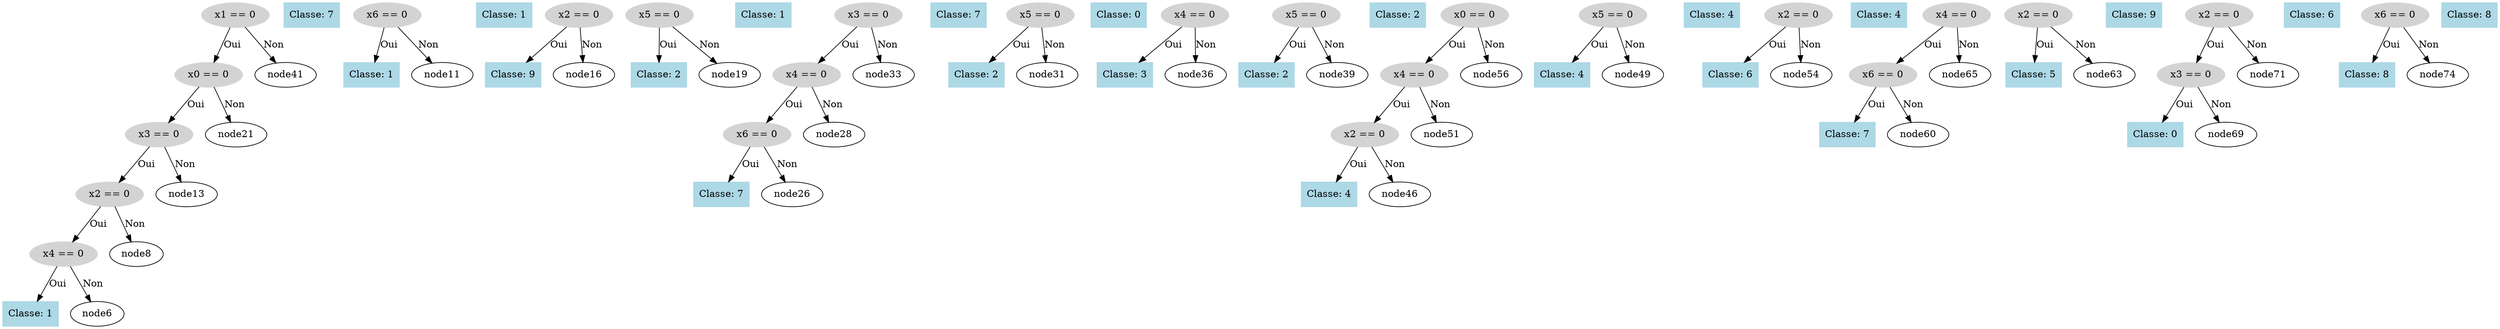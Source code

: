 digraph DecisionTree {
  node0 [label="x1 == 0", shape=ellipse, style=filled, color=lightgray];
  node0 -> node1 [label="Oui"];
  node1 [label="x0 == 0", shape=ellipse, style=filled, color=lightgray];
  node1 -> node2 [label="Oui"];
  node2 [label="x3 == 0", shape=ellipse, style=filled, color=lightgray];
  node2 -> node3 [label="Oui"];
  node3 [label="x2 == 0", shape=ellipse, style=filled, color=lightgray];
  node3 -> node4 [label="Oui"];
  node4 [label="x4 == 0", shape=ellipse, style=filled, color=lightgray];
  node4 -> node5 [label="Oui"];
  node5 [label="Classe: 1", shape=box, style=filled, color=lightblue];
  node4 -> node6 [label="Non"];
  node7 [label="Classe: 7", shape=box, style=filled, color=lightblue];
  node3 -> node8 [label="Non"];
  node9 [label="x6 == 0", shape=ellipse, style=filled, color=lightgray];
  node9 -> node10 [label="Oui"];
  node10 [label="Classe: 1", shape=box, style=filled, color=lightblue];
  node9 -> node11 [label="Non"];
  node12 [label="Classe: 1", shape=box, style=filled, color=lightblue];
  node2 -> node13 [label="Non"];
  node14 [label="x2 == 0", shape=ellipse, style=filled, color=lightgray];
  node14 -> node15 [label="Oui"];
  node15 [label="Classe: 9", shape=box, style=filled, color=lightblue];
  node14 -> node16 [label="Non"];
  node17 [label="x5 == 0", shape=ellipse, style=filled, color=lightgray];
  node17 -> node18 [label="Oui"];
  node18 [label="Classe: 2", shape=box, style=filled, color=lightblue];
  node17 -> node19 [label="Non"];
  node20 [label="Classe: 1", shape=box, style=filled, color=lightblue];
  node1 -> node21 [label="Non"];
  node22 [label="x3 == 0", shape=ellipse, style=filled, color=lightgray];
  node22 -> node23 [label="Oui"];
  node23 [label="x4 == 0", shape=ellipse, style=filled, color=lightgray];
  node23 -> node24 [label="Oui"];
  node24 [label="x6 == 0", shape=ellipse, style=filled, color=lightgray];
  node24 -> node25 [label="Oui"];
  node25 [label="Classe: 7", shape=box, style=filled, color=lightblue];
  node24 -> node26 [label="Non"];
  node27 [label="Classe: 7", shape=box, style=filled, color=lightblue];
  node23 -> node28 [label="Non"];
  node29 [label="x5 == 0", shape=ellipse, style=filled, color=lightgray];
  node29 -> node30 [label="Oui"];
  node30 [label="Classe: 2", shape=box, style=filled, color=lightblue];
  node29 -> node31 [label="Non"];
  node32 [label="Classe: 0", shape=box, style=filled, color=lightblue];
  node22 -> node33 [label="Non"];
  node34 [label="x4 == 0", shape=ellipse, style=filled, color=lightgray];
  node34 -> node35 [label="Oui"];
  node35 [label="Classe: 3", shape=box, style=filled, color=lightblue];
  node34 -> node36 [label="Non"];
  node37 [label="x5 == 0", shape=ellipse, style=filled, color=lightgray];
  node37 -> node38 [label="Oui"];
  node38 [label="Classe: 2", shape=box, style=filled, color=lightblue];
  node37 -> node39 [label="Non"];
  node40 [label="Classe: 2", shape=box, style=filled, color=lightblue];
  node0 -> node41 [label="Non"];
  node42 [label="x0 == 0", shape=ellipse, style=filled, color=lightgray];
  node42 -> node43 [label="Oui"];
  node43 [label="x4 == 0", shape=ellipse, style=filled, color=lightgray];
  node43 -> node44 [label="Oui"];
  node44 [label="x2 == 0", shape=ellipse, style=filled, color=lightgray];
  node44 -> node45 [label="Oui"];
  node45 [label="Classe: 4", shape=box, style=filled, color=lightblue];
  node44 -> node46 [label="Non"];
  node47 [label="x5 == 0", shape=ellipse, style=filled, color=lightgray];
  node47 -> node48 [label="Oui"];
  node48 [label="Classe: 4", shape=box, style=filled, color=lightblue];
  node47 -> node49 [label="Non"];
  node50 [label="Classe: 4", shape=box, style=filled, color=lightblue];
  node43 -> node51 [label="Non"];
  node52 [label="x2 == 0", shape=ellipse, style=filled, color=lightgray];
  node52 -> node53 [label="Oui"];
  node53 [label="Classe: 6", shape=box, style=filled, color=lightblue];
  node52 -> node54 [label="Non"];
  node55 [label="Classe: 4", shape=box, style=filled, color=lightblue];
  node42 -> node56 [label="Non"];
  node57 [label="x4 == 0", shape=ellipse, style=filled, color=lightgray];
  node57 -> node58 [label="Oui"];
  node58 [label="x6 == 0", shape=ellipse, style=filled, color=lightgray];
  node58 -> node59 [label="Oui"];
  node59 [label="Classe: 7", shape=box, style=filled, color=lightblue];
  node58 -> node60 [label="Non"];
  node61 [label="x2 == 0", shape=ellipse, style=filled, color=lightgray];
  node61 -> node62 [label="Oui"];
  node62 [label="Classe: 5", shape=box, style=filled, color=lightblue];
  node61 -> node63 [label="Non"];
  node64 [label="Classe: 9", shape=box, style=filled, color=lightblue];
  node57 -> node65 [label="Non"];
  node66 [label="x2 == 0", shape=ellipse, style=filled, color=lightgray];
  node66 -> node67 [label="Oui"];
  node67 [label="x3 == 0", shape=ellipse, style=filled, color=lightgray];
  node67 -> node68 [label="Oui"];
  node68 [label="Classe: 0", shape=box, style=filled, color=lightblue];
  node67 -> node69 [label="Non"];
  node70 [label="Classe: 6", shape=box, style=filled, color=lightblue];
  node66 -> node71 [label="Non"];
  node72 [label="x6 == 0", shape=ellipse, style=filled, color=lightgray];
  node72 -> node73 [label="Oui"];
  node73 [label="Classe: 8", shape=box, style=filled, color=lightblue];
  node72 -> node74 [label="Non"];
  node75 [label="Classe: 8", shape=box, style=filled, color=lightblue];
}
